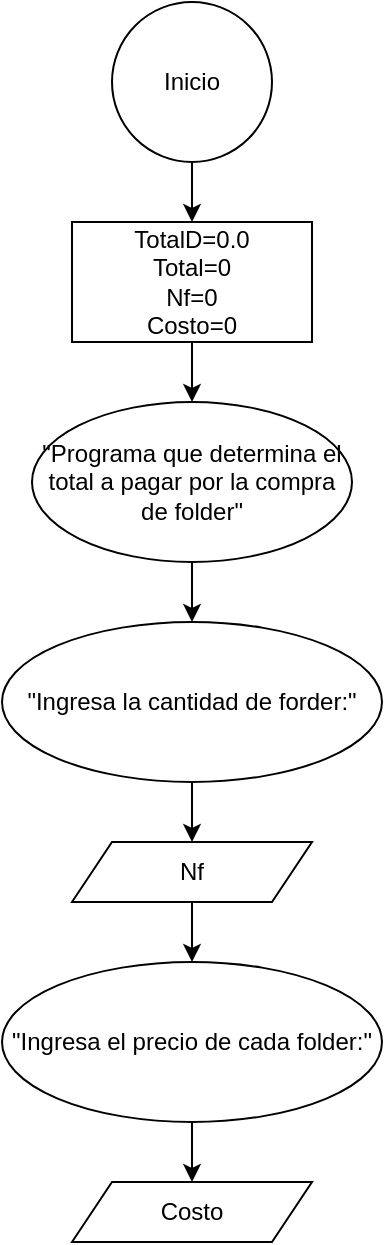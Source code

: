 <mxfile version="13.8.8" type="github">
  <diagram id="y5UxwZJ2suRmW5uKMo80" name="Page-1">
    <mxGraphModel dx="737" dy="319" grid="1" gridSize="10" guides="1" tooltips="1" connect="1" arrows="1" fold="1" page="1" pageScale="1" pageWidth="827" pageHeight="1169" math="0" shadow="0">
      <root>
        <mxCell id="0" />
        <mxCell id="1" parent="0" />
        <mxCell id="BgQQ-q5N8sr3ndImAXt2-1" value="Inicio" style="ellipse;whiteSpace=wrap;html=1;aspect=fixed;" vertex="1" parent="1">
          <mxGeometry x="80" width="80" height="80" as="geometry" />
        </mxCell>
        <mxCell id="BgQQ-q5N8sr3ndImAXt2-2" value="" style="endArrow=classic;html=1;exitX=0.5;exitY=1;exitDx=0;exitDy=0;entryX=0.5;entryY=0;entryDx=0;entryDy=0;" edge="1" parent="1" source="BgQQ-q5N8sr3ndImAXt2-1" target="BgQQ-q5N8sr3ndImAXt2-5">
          <mxGeometry width="50" height="50" relative="1" as="geometry">
            <mxPoint x="300" y="230" as="sourcePoint" />
            <mxPoint x="120" y="110" as="targetPoint" />
          </mxGeometry>
        </mxCell>
        <mxCell id="BgQQ-q5N8sr3ndImAXt2-5" value="TotalD=0.0&lt;br&gt;Total=0&lt;br&gt;Nf=0&lt;br&gt;Costo=0" style="rounded=0;whiteSpace=wrap;html=1;" vertex="1" parent="1">
          <mxGeometry x="60" y="110" width="120" height="60" as="geometry" />
        </mxCell>
        <mxCell id="BgQQ-q5N8sr3ndImAXt2-6" value="" style="endArrow=classic;html=1;exitX=0.5;exitY=1;exitDx=0;exitDy=0;" edge="1" parent="1" source="BgQQ-q5N8sr3ndImAXt2-5" target="BgQQ-q5N8sr3ndImAXt2-7">
          <mxGeometry width="50" height="50" relative="1" as="geometry">
            <mxPoint x="300" y="210" as="sourcePoint" />
            <mxPoint x="350" y="160" as="targetPoint" />
          </mxGeometry>
        </mxCell>
        <mxCell id="BgQQ-q5N8sr3ndImAXt2-8" style="edgeStyle=orthogonalEdgeStyle;rounded=0;orthogonalLoop=1;jettySize=auto;html=1;entryX=0.5;entryY=0;entryDx=0;entryDy=0;" edge="1" parent="1" source="BgQQ-q5N8sr3ndImAXt2-7" target="BgQQ-q5N8sr3ndImAXt2-9">
          <mxGeometry relative="1" as="geometry">
            <mxPoint x="120" y="310" as="targetPoint" />
          </mxGeometry>
        </mxCell>
        <mxCell id="BgQQ-q5N8sr3ndImAXt2-7" value="&quot;Programa que determina el total a pagar por la compra de folder&quot;" style="ellipse;whiteSpace=wrap;html=1;" vertex="1" parent="1">
          <mxGeometry x="40" y="200" width="160" height="80" as="geometry" />
        </mxCell>
        <mxCell id="BgQQ-q5N8sr3ndImAXt2-11" style="edgeStyle=orthogonalEdgeStyle;rounded=0;orthogonalLoop=1;jettySize=auto;html=1;" edge="1" parent="1" source="BgQQ-q5N8sr3ndImAXt2-9" target="BgQQ-q5N8sr3ndImAXt2-10">
          <mxGeometry relative="1" as="geometry" />
        </mxCell>
        <mxCell id="BgQQ-q5N8sr3ndImAXt2-9" value="&quot;Ingresa la cantidad de forder:&quot;" style="ellipse;whiteSpace=wrap;html=1;" vertex="1" parent="1">
          <mxGeometry x="25" y="310" width="190" height="80" as="geometry" />
        </mxCell>
        <mxCell id="BgQQ-q5N8sr3ndImAXt2-13" style="edgeStyle=orthogonalEdgeStyle;rounded=0;orthogonalLoop=1;jettySize=auto;html=1;entryX=0.5;entryY=0;entryDx=0;entryDy=0;" edge="1" parent="1" source="BgQQ-q5N8sr3ndImAXt2-10" target="BgQQ-q5N8sr3ndImAXt2-12">
          <mxGeometry relative="1" as="geometry" />
        </mxCell>
        <mxCell id="BgQQ-q5N8sr3ndImAXt2-10" value="Nf" style="shape=parallelogram;perimeter=parallelogramPerimeter;whiteSpace=wrap;html=1;fixedSize=1;" vertex="1" parent="1">
          <mxGeometry x="60" y="420" width="120" height="30" as="geometry" />
        </mxCell>
        <mxCell id="BgQQ-q5N8sr3ndImAXt2-15" style="edgeStyle=orthogonalEdgeStyle;rounded=0;orthogonalLoop=1;jettySize=auto;html=1;" edge="1" parent="1" source="BgQQ-q5N8sr3ndImAXt2-12" target="BgQQ-q5N8sr3ndImAXt2-14">
          <mxGeometry relative="1" as="geometry" />
        </mxCell>
        <mxCell id="BgQQ-q5N8sr3ndImAXt2-12" value="&quot;Ingresa el precio de cada folder:&quot;" style="ellipse;whiteSpace=wrap;html=1;" vertex="1" parent="1">
          <mxGeometry x="25" y="480" width="190" height="80" as="geometry" />
        </mxCell>
        <mxCell id="BgQQ-q5N8sr3ndImAXt2-14" value="Costo" style="shape=parallelogram;perimeter=parallelogramPerimeter;whiteSpace=wrap;html=1;fixedSize=1;" vertex="1" parent="1">
          <mxGeometry x="60" y="590" width="120" height="30" as="geometry" />
        </mxCell>
      </root>
    </mxGraphModel>
  </diagram>
</mxfile>
